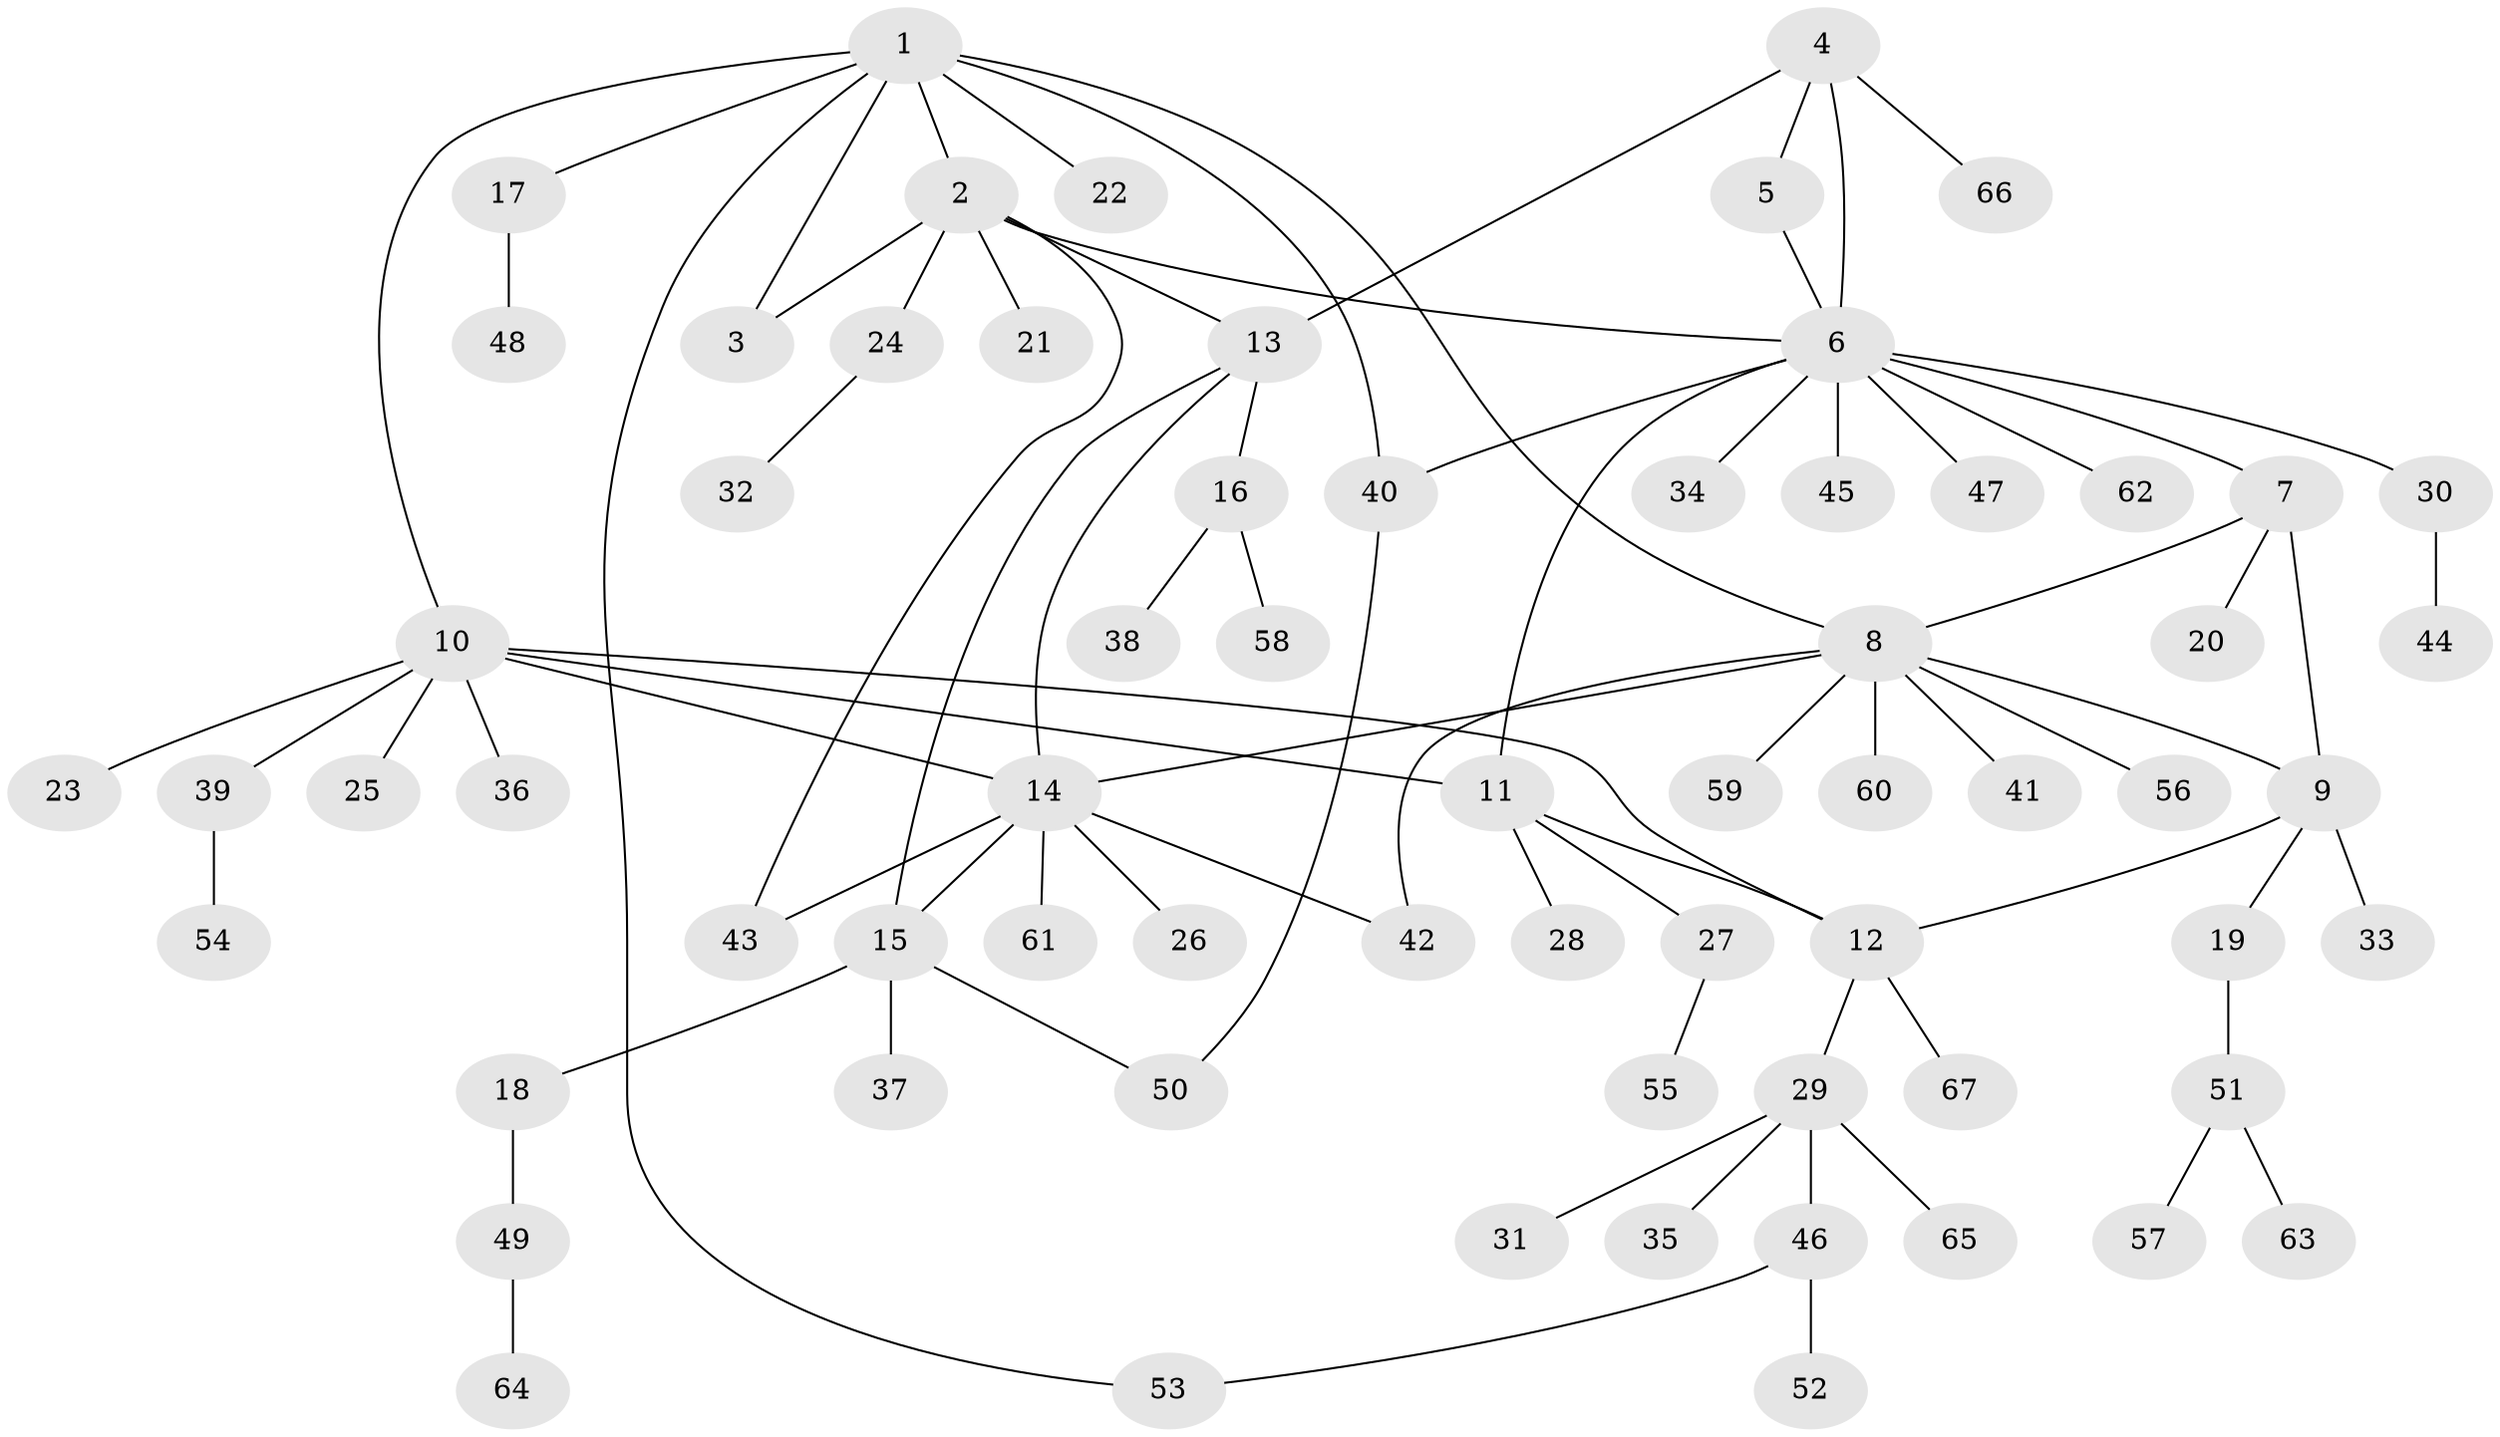 // Generated by graph-tools (version 1.1) at 2025/11/02/27/25 16:11:36]
// undirected, 67 vertices, 82 edges
graph export_dot {
graph [start="1"]
  node [color=gray90,style=filled];
  1;
  2;
  3;
  4;
  5;
  6;
  7;
  8;
  9;
  10;
  11;
  12;
  13;
  14;
  15;
  16;
  17;
  18;
  19;
  20;
  21;
  22;
  23;
  24;
  25;
  26;
  27;
  28;
  29;
  30;
  31;
  32;
  33;
  34;
  35;
  36;
  37;
  38;
  39;
  40;
  41;
  42;
  43;
  44;
  45;
  46;
  47;
  48;
  49;
  50;
  51;
  52;
  53;
  54;
  55;
  56;
  57;
  58;
  59;
  60;
  61;
  62;
  63;
  64;
  65;
  66;
  67;
  1 -- 2;
  1 -- 3;
  1 -- 8;
  1 -- 10;
  1 -- 17;
  1 -- 22;
  1 -- 40;
  1 -- 53;
  2 -- 3;
  2 -- 6;
  2 -- 13;
  2 -- 21;
  2 -- 24;
  2 -- 43;
  4 -- 5;
  4 -- 6;
  4 -- 13;
  4 -- 66;
  5 -- 6;
  6 -- 7;
  6 -- 11;
  6 -- 30;
  6 -- 34;
  6 -- 40;
  6 -- 45;
  6 -- 47;
  6 -- 62;
  7 -- 8;
  7 -- 9;
  7 -- 20;
  8 -- 9;
  8 -- 14;
  8 -- 41;
  8 -- 42;
  8 -- 56;
  8 -- 59;
  8 -- 60;
  9 -- 12;
  9 -- 19;
  9 -- 33;
  10 -- 11;
  10 -- 12;
  10 -- 14;
  10 -- 23;
  10 -- 25;
  10 -- 36;
  10 -- 39;
  11 -- 12;
  11 -- 27;
  11 -- 28;
  12 -- 29;
  12 -- 67;
  13 -- 14;
  13 -- 15;
  13 -- 16;
  14 -- 15;
  14 -- 26;
  14 -- 42;
  14 -- 43;
  14 -- 61;
  15 -- 18;
  15 -- 37;
  15 -- 50;
  16 -- 38;
  16 -- 58;
  17 -- 48;
  18 -- 49;
  19 -- 51;
  24 -- 32;
  27 -- 55;
  29 -- 31;
  29 -- 35;
  29 -- 46;
  29 -- 65;
  30 -- 44;
  39 -- 54;
  40 -- 50;
  46 -- 52;
  46 -- 53;
  49 -- 64;
  51 -- 57;
  51 -- 63;
}
